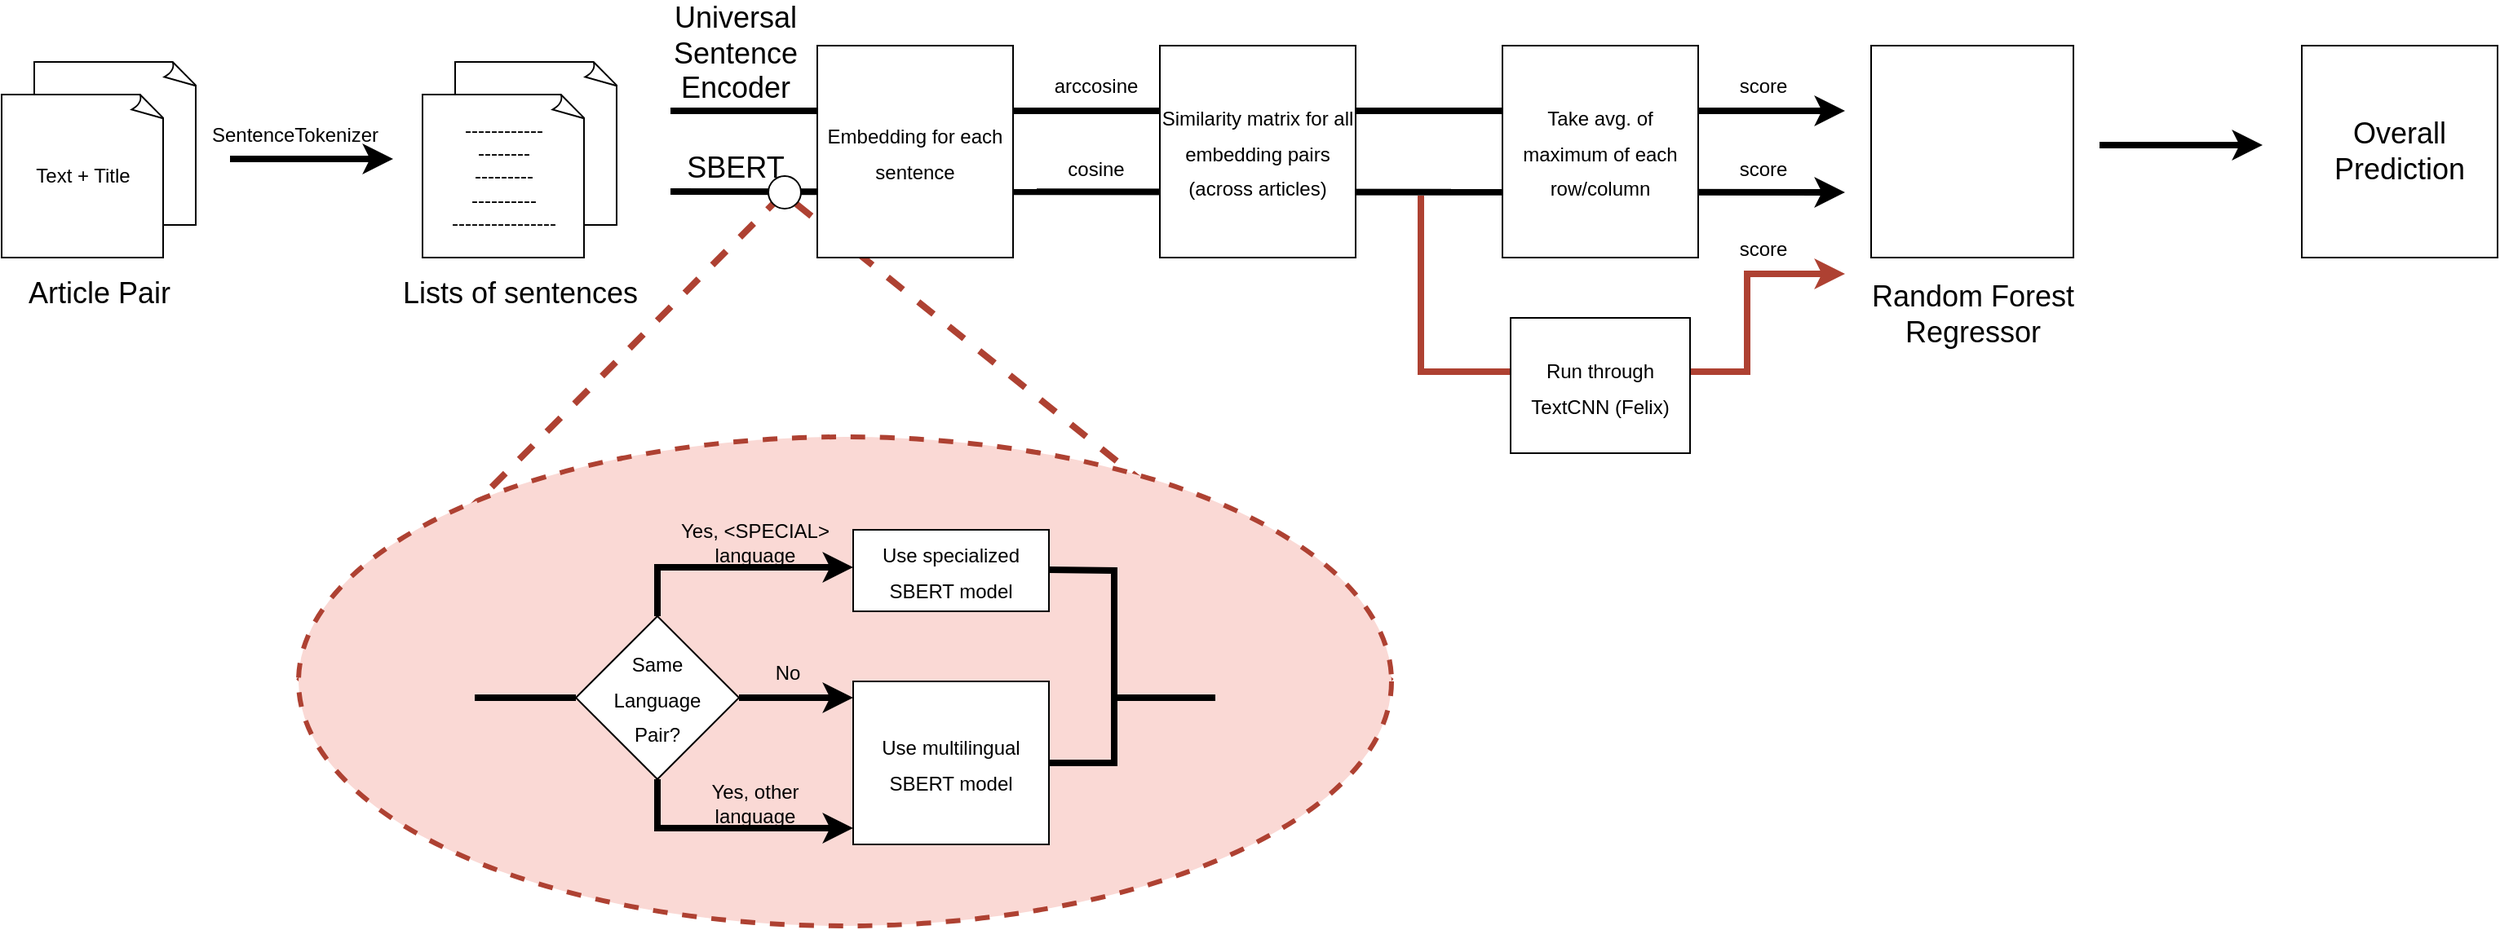<mxfile version="16.2.4" type="device"><diagram id="3jyoV97WBtWP8h8tmBDR" name="Page-1"><mxGraphModel dx="1497" dy="757" grid="1" gridSize="10" guides="1" tooltips="1" connect="1" arrows="1" fold="1" page="1" pageScale="1" pageWidth="850" pageHeight="1100" math="0" shadow="0"><root><mxCell id="0"/><mxCell id="1" parent="0"/><mxCell id="McUhrwGR8XRt8bvhq0xG-64" value="" style="endArrow=none;html=1;rounded=0;fontSize=18;strokeWidth=4;entryX=1;entryY=1;entryDx=0;entryDy=0;exitX=1;exitY=0.5;exitDx=0;exitDy=0;dashed=1;fillColor=#fad9d5;strokeColor=#ae4132;" edge="1" parent="1" source="McUhrwGR8XRt8bvhq0xG-62" target="McUhrwGR8XRt8bvhq0xG-60"><mxGeometry width="50" height="50" relative="1" as="geometry"><mxPoint x="312" y="600" as="sourcePoint"/><mxPoint x="602.929" y="307.071" as="targetPoint"/></mxGeometry></mxCell><mxCell id="McUhrwGR8XRt8bvhq0xG-63" value="" style="endArrow=none;html=1;rounded=0;fontSize=18;strokeWidth=4;entryX=0;entryY=1;entryDx=0;entryDy=0;exitX=0;exitY=0.5;exitDx=0;exitDy=0;dashed=1;fillColor=#fad9d5;strokeColor=#ae4132;" edge="1" parent="1" source="McUhrwGR8XRt8bvhq0xG-62" target="McUhrwGR8XRt8bvhq0xG-60"><mxGeometry width="50" height="50" relative="1" as="geometry"><mxPoint x="538" y="367" as="sourcePoint"/><mxPoint x="600" y="367" as="targetPoint"/></mxGeometry></mxCell><mxCell id="McUhrwGR8XRt8bvhq0xG-62" value="" style="ellipse;whiteSpace=wrap;html=1;fontSize=12;strokeWidth=3;dashed=1;fillColor=#fad9d5;strokeColor=#ae4132;" vertex="1" parent="1"><mxGeometry x="302" y="440" width="670" height="300" as="geometry"/></mxCell><mxCell id="McUhrwGR8XRt8bvhq0xG-5" value="&lt;font style=&quot;font-size: 18px&quot;&gt;Article Pair&lt;/font&gt;" style="text;html=1;strokeColor=none;fillColor=none;align=center;verticalAlign=middle;whiteSpace=wrap;rounded=0;" vertex="1" parent="1"><mxGeometry x="125" y="337" width="110" height="30" as="geometry"/></mxCell><mxCell id="McUhrwGR8XRt8bvhq0xG-9" value="&lt;font style=&quot;font-size: 18px&quot;&gt;Lists of sentences&lt;/font&gt;" style="text;html=1;strokeColor=none;fillColor=none;align=center;verticalAlign=middle;whiteSpace=wrap;rounded=0;" vertex="1" parent="1"><mxGeometry x="353" y="337" width="170" height="30" as="geometry"/></mxCell><mxCell id="McUhrwGR8XRt8bvhq0xG-11" value="" style="group" vertex="1" connectable="0" parent="1"><mxGeometry x="120" y="210" width="120" height="120" as="geometry"/></mxCell><mxCell id="McUhrwGR8XRt8bvhq0xG-3" value="" style="whiteSpace=wrap;html=1;shape=mxgraph.basic.document" vertex="1" parent="McUhrwGR8XRt8bvhq0xG-11"><mxGeometry x="20" width="100" height="100" as="geometry"/></mxCell><mxCell id="McUhrwGR8XRt8bvhq0xG-4" value="Text + Title" style="whiteSpace=wrap;html=1;shape=mxgraph.basic.document" vertex="1" parent="McUhrwGR8XRt8bvhq0xG-11"><mxGeometry y="20" width="100" height="100" as="geometry"/></mxCell><mxCell id="McUhrwGR8XRt8bvhq0xG-12" value="" style="group" vertex="1" connectable="0" parent="1"><mxGeometry x="378" y="210" width="120" height="120" as="geometry"/></mxCell><mxCell id="McUhrwGR8XRt8bvhq0xG-7" value="" style="whiteSpace=wrap;html=1;shape=mxgraph.basic.document" vertex="1" parent="McUhrwGR8XRt8bvhq0xG-12"><mxGeometry x="20" width="100" height="100" as="geometry"/></mxCell><mxCell id="McUhrwGR8XRt8bvhq0xG-8" value="&lt;div&gt;------------&lt;/div&gt;&lt;div&gt;--------&lt;/div&gt;&lt;div&gt;---------&lt;/div&gt;&lt;div&gt;----------&lt;/div&gt;&lt;div&gt;----------------&lt;br&gt;&lt;/div&gt;" style="whiteSpace=wrap;html=1;shape=mxgraph.basic.document" vertex="1" parent="McUhrwGR8XRt8bvhq0xG-12"><mxGeometry y="20" width="100" height="100" as="geometry"/></mxCell><mxCell id="McUhrwGR8XRt8bvhq0xG-17" value="" style="endArrow=classic;html=1;rounded=0;fontSize=18;strokeWidth=4;" edge="1" parent="1"><mxGeometry width="50" height="50" relative="1" as="geometry"><mxPoint x="260" y="269.5" as="sourcePoint"/><mxPoint x="360" y="269.5" as="targetPoint"/></mxGeometry></mxCell><mxCell id="McUhrwGR8XRt8bvhq0xG-18" value="" style="endArrow=classic;html=1;rounded=0;fontSize=18;strokeWidth=4;" edge="1" parent="1"><mxGeometry width="50" height="50" relative="1" as="geometry"><mxPoint x="530" y="240" as="sourcePoint"/><mxPoint x="1250" y="240" as="targetPoint"/></mxGeometry></mxCell><mxCell id="McUhrwGR8XRt8bvhq0xG-19" value="" style="endArrow=classic;html=1;rounded=0;fontSize=18;strokeWidth=4;" edge="1" parent="1"><mxGeometry width="50" height="50" relative="1" as="geometry"><mxPoint x="530" y="289.5" as="sourcePoint"/><mxPoint x="1250" y="290" as="targetPoint"/></mxGeometry></mxCell><mxCell id="McUhrwGR8XRt8bvhq0xG-20" value="SBERT" style="text;html=1;strokeColor=none;fillColor=none;align=center;verticalAlign=middle;whiteSpace=wrap;rounded=0;fontSize=18;" vertex="1" parent="1"><mxGeometry x="540" y="260" width="60" height="30" as="geometry"/></mxCell><mxCell id="McUhrwGR8XRt8bvhq0xG-21" value="&lt;font style=&quot;font-size: 12px&quot;&gt;Embedding for each sentence&lt;/font&gt;" style="rounded=0;whiteSpace=wrap;html=1;fontSize=18;" vertex="1" parent="1"><mxGeometry x="620" y="200" width="120" height="130" as="geometry"/></mxCell><mxCell id="McUhrwGR8XRt8bvhq0xG-24" value="Universal Sentence Encoder" style="text;html=1;strokeColor=none;fillColor=none;align=center;verticalAlign=middle;whiteSpace=wrap;rounded=0;fontSize=18;" vertex="1" parent="1"><mxGeometry x="540" y="190" width="60" height="30" as="geometry"/></mxCell><mxCell id="McUhrwGR8XRt8bvhq0xG-25" value="arccosine" style="text;html=1;strokeColor=none;fillColor=none;align=center;verticalAlign=middle;whiteSpace=wrap;rounded=0;fontSize=12;" vertex="1" parent="1"><mxGeometry x="761" y="210" width="60" height="30" as="geometry"/></mxCell><mxCell id="McUhrwGR8XRt8bvhq0xG-26" value="cosine" style="text;html=1;strokeColor=none;fillColor=none;align=center;verticalAlign=middle;whiteSpace=wrap;rounded=0;fontSize=12;" vertex="1" parent="1"><mxGeometry x="761" y="261" width="60" height="30" as="geometry"/></mxCell><mxCell id="McUhrwGR8XRt8bvhq0xG-27" value="&lt;font style=&quot;font-size: 12px&quot;&gt;Similarity matrix for all embedding pairs (across articles) &lt;br&gt;&lt;/font&gt;" style="rounded=0;whiteSpace=wrap;html=1;fontSize=18;" vertex="1" parent="1"><mxGeometry x="830" y="200" width="120" height="130" as="geometry"/></mxCell><mxCell id="McUhrwGR8XRt8bvhq0xG-28" value="SentenceTokenizer" style="text;html=1;strokeColor=none;fillColor=none;align=center;verticalAlign=middle;whiteSpace=wrap;rounded=0;fontSize=12;" vertex="1" parent="1"><mxGeometry x="270" y="240" width="60" height="30" as="geometry"/></mxCell><mxCell id="McUhrwGR8XRt8bvhq0xG-29" value="&lt;font style=&quot;font-size: 12px&quot;&gt;Take avg. of maximum of each row/column&lt;font style=&quot;font-size: 12px&quot;&gt;&lt;br&gt;&lt;/font&gt;&lt;/font&gt;" style="rounded=0;whiteSpace=wrap;html=1;fontSize=18;" vertex="1" parent="1"><mxGeometry x="1040" y="200" width="120" height="130" as="geometry"/></mxCell><mxCell id="McUhrwGR8XRt8bvhq0xG-30" value="" style="endArrow=classic;html=1;rounded=0;fontSize=18;strokeWidth=4;fillColor=#fad9d5;strokeColor=#ae4132;" edge="1" parent="1"><mxGeometry width="50" height="50" relative="1" as="geometry"><mxPoint x="990" y="292" as="sourcePoint"/><mxPoint x="1250" y="340" as="targetPoint"/><Array as="points"><mxPoint x="990" y="400"/><mxPoint x="1190" y="400"/><mxPoint x="1190" y="340"/></Array></mxGeometry></mxCell><mxCell id="McUhrwGR8XRt8bvhq0xG-31" value="&lt;font style=&quot;font-size: 12px&quot;&gt;Run through TextCNN (Felix)&lt;font style=&quot;font-size: 12px&quot;&gt;&lt;font style=&quot;font-size: 12px&quot;&gt;&lt;br&gt;&lt;/font&gt;&lt;/font&gt;&lt;/font&gt;" style="rounded=0;whiteSpace=wrap;html=1;fontSize=18;" vertex="1" parent="1"><mxGeometry x="1045" y="367" width="110" height="83" as="geometry"/></mxCell><mxCell id="McUhrwGR8XRt8bvhq0xG-32" value="score" style="text;html=1;strokeColor=none;fillColor=none;align=center;verticalAlign=middle;whiteSpace=wrap;rounded=0;fontSize=12;" vertex="1" parent="1"><mxGeometry x="1170" y="210" width="60" height="30" as="geometry"/></mxCell><mxCell id="McUhrwGR8XRt8bvhq0xG-33" value="score" style="text;html=1;strokeColor=none;fillColor=none;align=center;verticalAlign=middle;whiteSpace=wrap;rounded=0;fontSize=12;" vertex="1" parent="1"><mxGeometry x="1170" y="261" width="60" height="30" as="geometry"/></mxCell><mxCell id="McUhrwGR8XRt8bvhq0xG-34" value="score" style="text;html=1;strokeColor=none;fillColor=none;align=center;verticalAlign=middle;whiteSpace=wrap;rounded=0;fontSize=12;" vertex="1" parent="1"><mxGeometry x="1170" y="310" width="60" height="30" as="geometry"/></mxCell><mxCell id="McUhrwGR8XRt8bvhq0xG-39" value="" style="group" vertex="1" connectable="0" parent="1"><mxGeometry x="1266" y="200" width="124" height="130" as="geometry"/></mxCell><mxCell id="McUhrwGR8XRt8bvhq0xG-35" value="" style="shape=image;html=1;verticalAlign=top;verticalLabelPosition=bottom;labelBackgroundColor=#ffffff;imageAspect=0;aspect=fixed;image=https://cdn1.iconfinder.com/data/icons/flat-christmas-icons-1/75/_tree-128.png;fontSize=12;" vertex="1" parent="McUhrwGR8XRt8bvhq0xG-39"><mxGeometry x="27" y="12" width="78" height="78" as="geometry"/></mxCell><mxCell id="McUhrwGR8XRt8bvhq0xG-36" value="" style="shape=image;html=1;verticalAlign=top;verticalLabelPosition=bottom;labelBackgroundColor=#ffffff;imageAspect=0;aspect=fixed;image=https://cdn1.iconfinder.com/data/icons/flat-christmas-icons-1/75/_tree-128.png;fontSize=12;" vertex="1" parent="McUhrwGR8XRt8bvhq0xG-39"><mxGeometry x="42" y="26" width="78" height="78" as="geometry"/></mxCell><mxCell id="McUhrwGR8XRt8bvhq0xG-37" value="" style="shape=image;html=1;verticalAlign=top;verticalLabelPosition=bottom;labelBackgroundColor=#ffffff;imageAspect=0;aspect=fixed;image=https://cdn1.iconfinder.com/data/icons/flat-christmas-icons-1/75/_tree-128.png;fontSize=12;" vertex="1" parent="McUhrwGR8XRt8bvhq0xG-39"><mxGeometry x="3" y="40" width="78" height="78" as="geometry"/></mxCell><mxCell id="McUhrwGR8XRt8bvhq0xG-38" value="" style="rounded=0;whiteSpace=wrap;html=1;fontSize=12;fillColor=none;" vertex="1" parent="McUhrwGR8XRt8bvhq0xG-39"><mxGeometry width="124" height="130" as="geometry"/></mxCell><mxCell id="McUhrwGR8XRt8bvhq0xG-40" value="&lt;font style=&quot;font-size: 18px&quot;&gt;Random Forest Regressor&lt;br&gt;&lt;/font&gt;" style="text;html=1;strokeColor=none;fillColor=none;align=center;verticalAlign=top;whiteSpace=wrap;rounded=0;" vertex="1" parent="1"><mxGeometry x="1260.5" y="337" width="135" height="80" as="geometry"/></mxCell><mxCell id="McUhrwGR8XRt8bvhq0xG-41" value="" style="endArrow=classic;html=1;rounded=0;fontSize=18;strokeWidth=4;" edge="1" parent="1"><mxGeometry width="50" height="50" relative="1" as="geometry"><mxPoint x="1406" y="261" as="sourcePoint"/><mxPoint x="1506" y="261" as="targetPoint"/></mxGeometry></mxCell><mxCell id="McUhrwGR8XRt8bvhq0xG-43" value="Overall Prediction&lt;font style=&quot;font-size: 12px&quot;&gt;&lt;font style=&quot;font-size: 12px&quot;&gt;&lt;br&gt;&lt;/font&gt;&lt;/font&gt;" style="rounded=0;whiteSpace=wrap;html=1;fontSize=18;" vertex="1" parent="1"><mxGeometry x="1530" y="200" width="120" height="130" as="geometry"/></mxCell><mxCell id="McUhrwGR8XRt8bvhq0xG-60" value="" style="ellipse;whiteSpace=wrap;html=1;aspect=fixed;fontSize=12;" vertex="1" parent="1"><mxGeometry x="590" y="280" width="20" height="20" as="geometry"/></mxCell><mxCell id="McUhrwGR8XRt8bvhq0xG-61" value="" style="group" vertex="1" connectable="0" parent="1"><mxGeometry x="410" y="490" width="454" height="200" as="geometry"/></mxCell><mxCell id="McUhrwGR8XRt8bvhq0xG-45" value="&lt;div&gt;&lt;font style=&quot;font-size: 12px&quot;&gt;Same &lt;br&gt;&lt;/font&gt;&lt;/div&gt;&lt;div&gt;&lt;font style=&quot;font-size: 12px&quot;&gt;Language &lt;br&gt;&lt;/font&gt;&lt;/div&gt;&lt;div&gt;&lt;font style=&quot;font-size: 12px&quot;&gt;Pair?&lt;/font&gt;&lt;/div&gt;" style="rhombus;whiteSpace=wrap;html=1;fontSize=18;" vertex="1" parent="McUhrwGR8XRt8bvhq0xG-61"><mxGeometry x="62" y="60" width="100" height="100" as="geometry"/></mxCell><mxCell id="McUhrwGR8XRt8bvhq0xG-46" value="" style="endArrow=none;html=1;rounded=0;fontSize=18;strokeWidth=4;entryX=0;entryY=0.5;entryDx=0;entryDy=0;" edge="1" parent="McUhrwGR8XRt8bvhq0xG-61" target="McUhrwGR8XRt8bvhq0xG-45"><mxGeometry width="50" height="50" relative="1" as="geometry"><mxPoint y="110" as="sourcePoint"/><mxPoint x="42" y="109.5" as="targetPoint"/></mxGeometry></mxCell><mxCell id="McUhrwGR8XRt8bvhq0xG-47" value="" style="endArrow=classic;html=1;rounded=0;fontSize=18;strokeWidth=4;exitX=0.5;exitY=0;exitDx=0;exitDy=0;" edge="1" parent="McUhrwGR8XRt8bvhq0xG-61" source="McUhrwGR8XRt8bvhq0xG-45"><mxGeometry width="50" height="50" relative="1" as="geometry"><mxPoint x="112" y="40" as="sourcePoint"/><mxPoint x="232" y="30" as="targetPoint"/><Array as="points"><mxPoint x="112" y="30"/></Array></mxGeometry></mxCell><mxCell id="McUhrwGR8XRt8bvhq0xG-48" value="" style="endArrow=classic;html=1;rounded=0;fontSize=18;strokeWidth=4;exitX=1;exitY=0.5;exitDx=0;exitDy=0;" edge="1" parent="McUhrwGR8XRt8bvhq0xG-61" source="McUhrwGR8XRt8bvhq0xG-45"><mxGeometry width="50" height="50" relative="1" as="geometry"><mxPoint x="252" y="100" as="sourcePoint"/><mxPoint x="232" y="110" as="targetPoint"/></mxGeometry></mxCell><mxCell id="McUhrwGR8XRt8bvhq0xG-49" value="" style="endArrow=classic;html=1;rounded=0;fontSize=18;strokeWidth=4;exitX=0.5;exitY=1;exitDx=0;exitDy=0;" edge="1" parent="McUhrwGR8XRt8bvhq0xG-61" source="McUhrwGR8XRt8bvhq0xG-45"><mxGeometry width="50" height="50" relative="1" as="geometry"><mxPoint x="112" y="280" as="sourcePoint"/><mxPoint x="232" y="190" as="targetPoint"/><Array as="points"><mxPoint x="112" y="190"/></Array></mxGeometry></mxCell><mxCell id="McUhrwGR8XRt8bvhq0xG-50" value="No" style="text;html=1;strokeColor=none;fillColor=none;align=center;verticalAlign=middle;whiteSpace=wrap;rounded=0;fontSize=12;" vertex="1" parent="McUhrwGR8XRt8bvhq0xG-61"><mxGeometry x="162" y="80" width="60" height="30" as="geometry"/></mxCell><mxCell id="McUhrwGR8XRt8bvhq0xG-51" value="Yes, &amp;lt;SPECIAL&amp;gt; language" style="text;html=1;strokeColor=none;fillColor=none;align=center;verticalAlign=middle;whiteSpace=wrap;rounded=0;fontSize=12;" vertex="1" parent="McUhrwGR8XRt8bvhq0xG-61"><mxGeometry x="102" width="140" height="30" as="geometry"/></mxCell><mxCell id="McUhrwGR8XRt8bvhq0xG-52" value="&lt;div&gt;Yes, other &lt;br&gt;&lt;/div&gt;&lt;div&gt;language&lt;/div&gt;" style="text;html=1;strokeColor=none;fillColor=none;align=center;verticalAlign=middle;whiteSpace=wrap;rounded=0;fontSize=12;" vertex="1" parent="McUhrwGR8XRt8bvhq0xG-61"><mxGeometry x="102" y="160" width="140" height="30" as="geometry"/></mxCell><mxCell id="McUhrwGR8XRt8bvhq0xG-56" value="&lt;font style=&quot;font-size: 12px&quot;&gt;Use multilingual SBERT model&lt;br&gt;&lt;/font&gt;" style="rounded=0;whiteSpace=wrap;html=1;fontSize=18;" vertex="1" parent="McUhrwGR8XRt8bvhq0xG-61"><mxGeometry x="232" y="100" width="120" height="100" as="geometry"/></mxCell><mxCell id="McUhrwGR8XRt8bvhq0xG-57" value="&lt;font style=&quot;font-size: 12px&quot;&gt;Use specialized SBERT model&lt;br&gt;&lt;/font&gt;" style="rounded=0;whiteSpace=wrap;html=1;fontSize=18;" vertex="1" parent="McUhrwGR8XRt8bvhq0xG-61"><mxGeometry x="232" y="7" width="120" height="50" as="geometry"/></mxCell><mxCell id="McUhrwGR8XRt8bvhq0xG-58" value="" style="endArrow=none;html=1;rounded=0;fontSize=18;strokeWidth=4;entryX=1;entryY=0.5;entryDx=0;entryDy=0;" edge="1" parent="McUhrwGR8XRt8bvhq0xG-61" target="McUhrwGR8XRt8bvhq0xG-56"><mxGeometry width="50" height="50" relative="1" as="geometry"><mxPoint x="352" y="31.5" as="sourcePoint"/><mxPoint x="392" y="160" as="targetPoint"/><Array as="points"><mxPoint x="392" y="32"/><mxPoint x="392" y="150"/></Array></mxGeometry></mxCell><mxCell id="McUhrwGR8XRt8bvhq0xG-59" value="" style="endArrow=none;html=1;rounded=0;fontSize=18;strokeWidth=4;entryX=0;entryY=0.5;entryDx=0;entryDy=0;" edge="1" parent="McUhrwGR8XRt8bvhq0xG-61"><mxGeometry width="50" height="50" relative="1" as="geometry"><mxPoint x="392" y="110" as="sourcePoint"/><mxPoint x="454" y="110" as="targetPoint"/></mxGeometry></mxCell></root></mxGraphModel></diagram></mxfile>